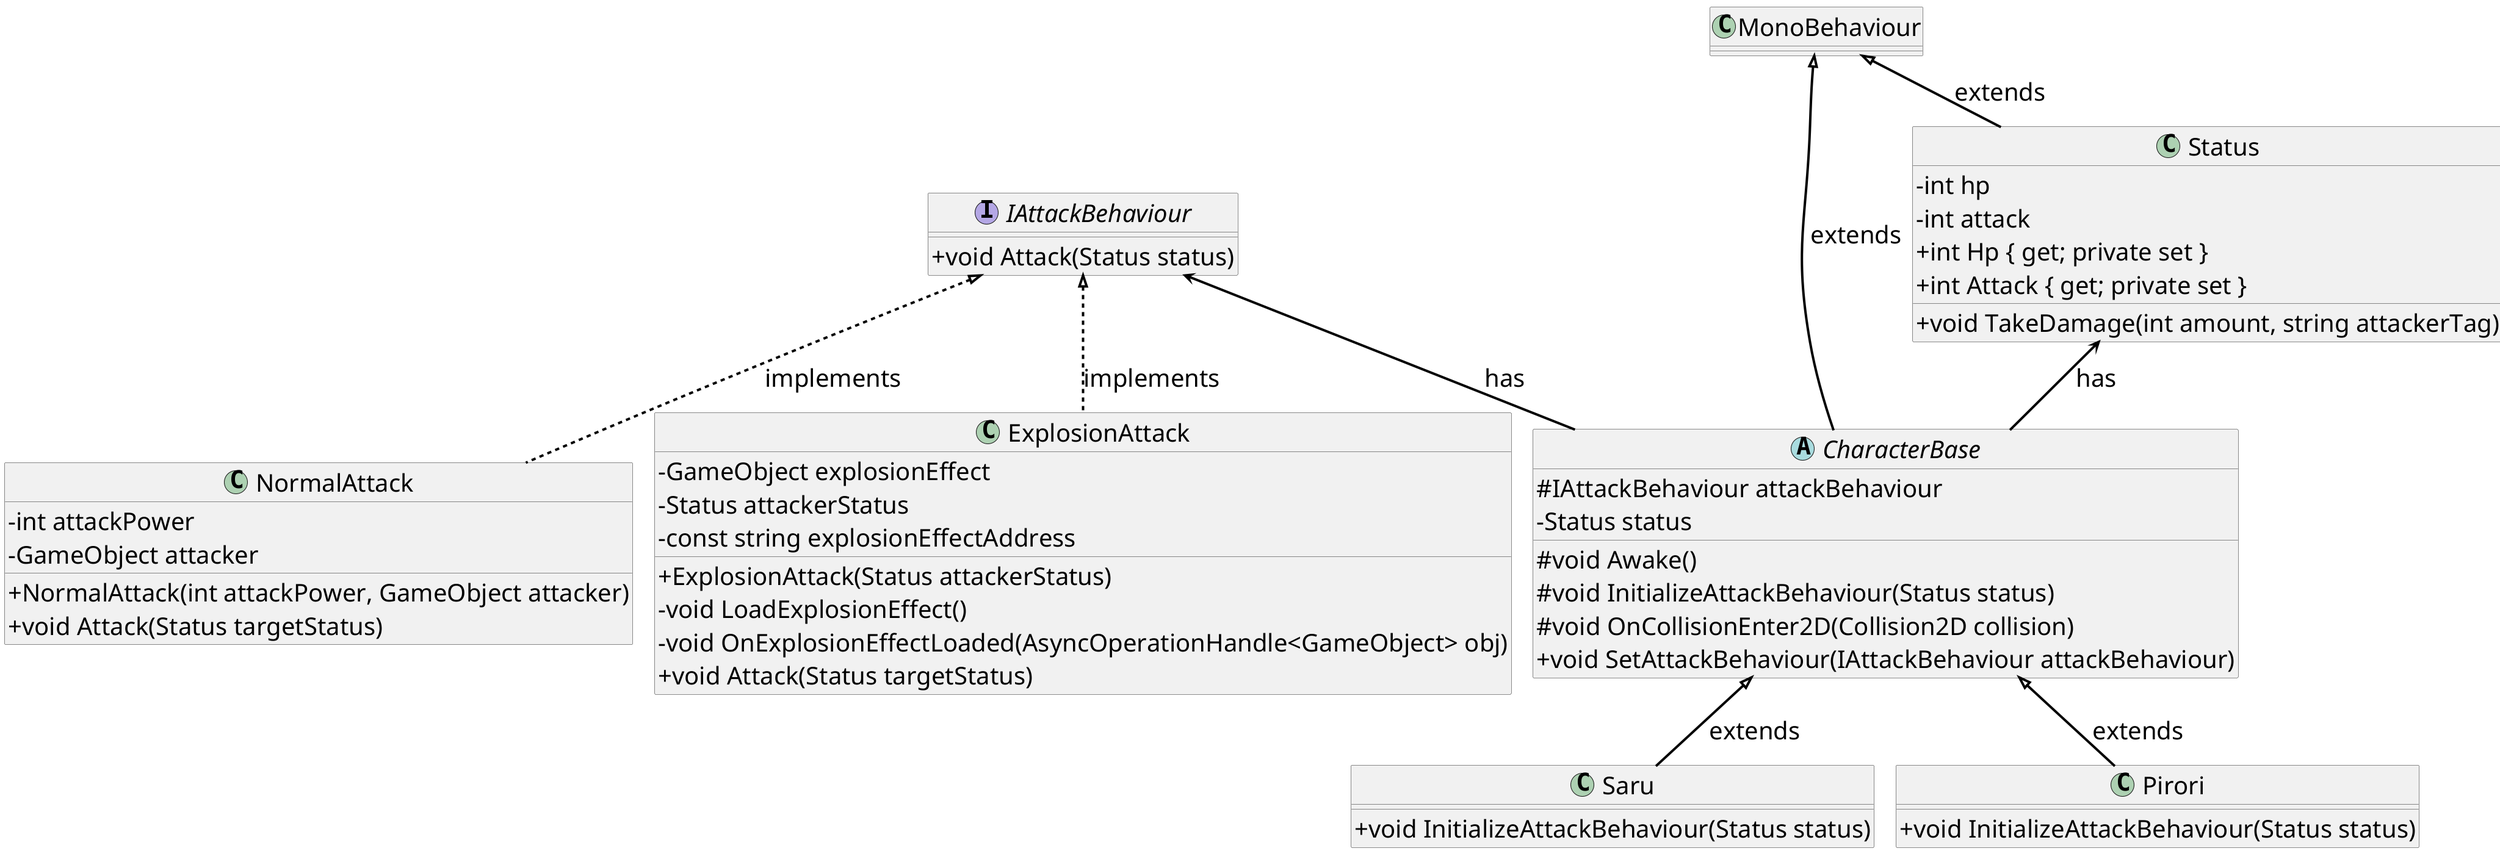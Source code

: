 @startuml Strategy

skinparam class {
    FontSize 40
    AttributeIconSize 0
}

skinparam DefaultFontSize 40

skinparam ArrowColor black
skinparam ArrowThickness 4

interface IAttackBehaviour {
    +void Attack(Status status)
}

abstract class CharacterBase {
    #IAttackBehaviour attackBehaviour
    -Status status
    #void Awake()
    #void InitializeAttackBehaviour(Status status)
    #void OnCollisionEnter2D(Collision2D collision)
    +void SetAttackBehaviour(IAttackBehaviour attackBehaviour)
}

class Saru {
    +void InitializeAttackBehaviour(Status status)
}

class Pirori {
    +void InitializeAttackBehaviour(Status status)
}

class NormalAttack {
    -int attackPower
    -GameObject attacker
    +NormalAttack(int attackPower, GameObject attacker)
    +void Attack(Status targetStatus)
}

class ExplosionAttack {
    -GameObject explosionEffect
    -Status attackerStatus
    -const string explosionEffectAddress
    +ExplosionAttack(Status attackerStatus)
    -void LoadExplosionEffect()
    -void OnExplosionEffectLoaded(AsyncOperationHandle<GameObject> obj)
    +void Attack(Status targetStatus)
}

class Status {
    -int hp
    -int attack
    +int Hp { get; private set }
    +int Attack { get; private set }
    +void TakeDamage(int amount, string attackerTag)
}

class MonoBehaviour {
}

CharacterBase <|-- Saru : extends
CharacterBase <|-- Pirori : extends
IAttackBehaviour <|.. NormalAttack : implements
IAttackBehaviour <|.. ExplosionAttack : implements
IAttackBehaviour <-- CharacterBase : has
Status <-- CharacterBase : has
MonoBehaviour <|-- CharacterBase : extends
MonoBehaviour <|-- Status : extends

@enduml

